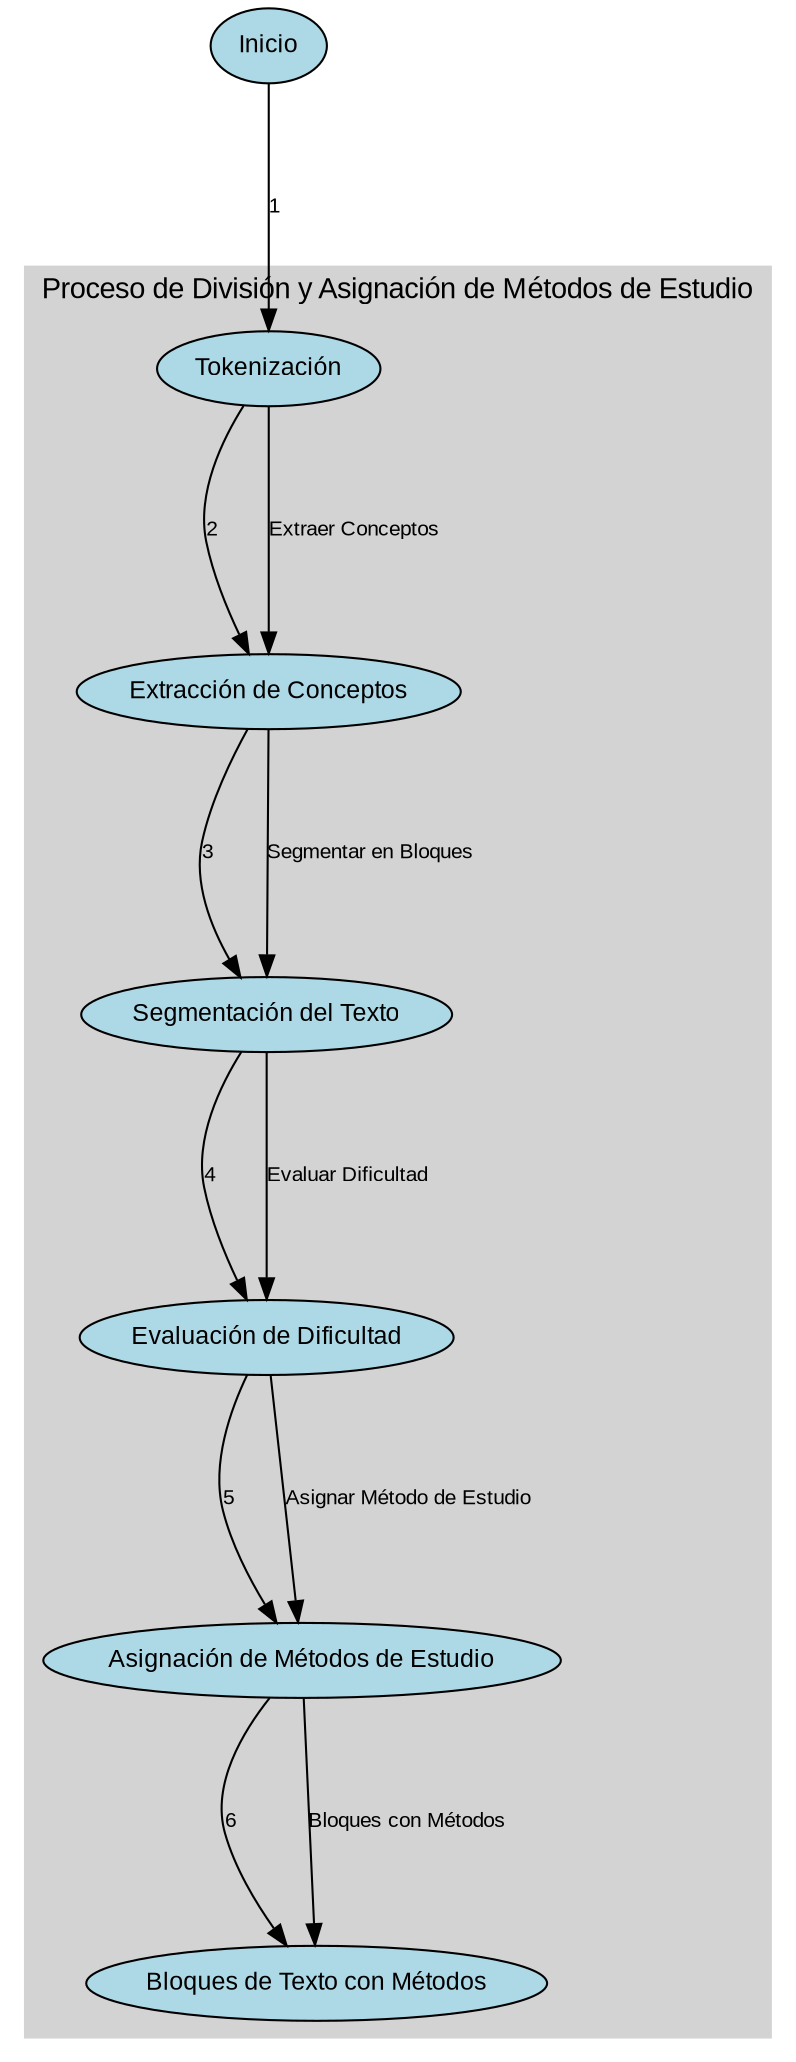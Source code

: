 digraph G {
    graph [ranksep=1.5, nodesep=0.8];  // Ajustar la separación entre los nodos
    node [shape=ellipse, style=filled, fillcolor=lightblue, color=black, fontname="Arial", fontsize=12];
    edge [color=black, fontname="Arial", fontsize=10, labelfontsize=10, labeldistance=2.5];  // Ajuste de las etiquetas

    Inicio -> Tokenization [label="1", fontsize=10, labeldistance=2.5];
    Tokenization -> ConceptExtraction [label="2", fontsize=10, labeldistance=2.5];
    ConceptExtraction -> Segmentation [label="3", fontsize=10, labeldistance=2.5];
    Segmentation -> DifficultyEvaluation [label="4", fontsize=10, labeldistance=2.5];
    DifficultyEvaluation -> StudyMethodAssignment [label="5", fontsize=10, labeldistance=2.5];
    StudyMethodAssignment -> Result [label="6", fontsize=10, labeldistance=2.5];
    
    subgraph cluster_0 {
        label = "Proceso de División y Asignación de Métodos de Estudio";
        style=filled;
        color=lightgrey;
        fontsize=14;
        fontname="Arial";
        node [style=filled, color=lightblue, fontname="Arial", fontsize=12];
        
        Tokenization -> ConceptExtraction [label="Extraer Conceptos", fontsize=10, labeldistance=2.5];
        ConceptExtraction -> Segmentation [label="Segmentar en Bloques", fontsize=10, labeldistance=2.5];
        Segmentation -> DifficultyEvaluation [label="Evaluar Dificultad", fontsize=10, labeldistance=2.5];
        DifficultyEvaluation -> StudyMethodAssignment [label="Asignar Método de Estudio", fontsize=10, labeldistance=2.5];
        StudyMethodAssignment -> Result [label="Bloques con Métodos", fontsize=10, labeldistance=2.5];
    }

    // Definir los nodos para mejorar su posicionamiento
    Tokenization [label="Tokenización"];
    ConceptExtraction [label="Extracción de Conceptos"];
    Segmentation [label="Segmentación del Texto"];
    DifficultyEvaluation [label="Evaluación de Dificultad"];
    StudyMethodAssignment [label="Asignación de Métodos de Estudio"];
    Result [label="Bloques de Texto con Métodos"];
}
